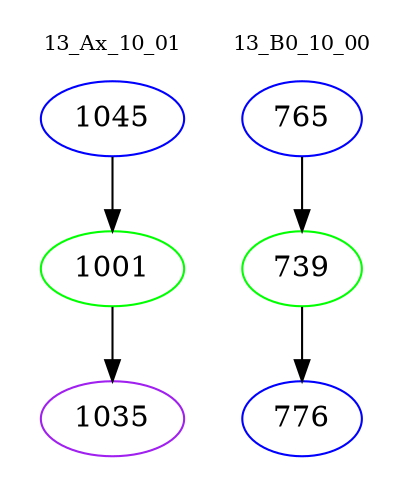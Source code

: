 digraph{
subgraph cluster_0 {
color = white
label = "13_Ax_10_01";
fontsize=10;
T0_1045 [label="1045", color="blue"]
T0_1045 -> T0_1001 [color="black"]
T0_1001 [label="1001", color="green"]
T0_1001 -> T0_1035 [color="black"]
T0_1035 [label="1035", color="purple"]
}
subgraph cluster_1 {
color = white
label = "13_B0_10_00";
fontsize=10;
T1_765 [label="765", color="blue"]
T1_765 -> T1_739 [color="black"]
T1_739 [label="739", color="green"]
T1_739 -> T1_776 [color="black"]
T1_776 [label="776", color="blue"]
}
}
